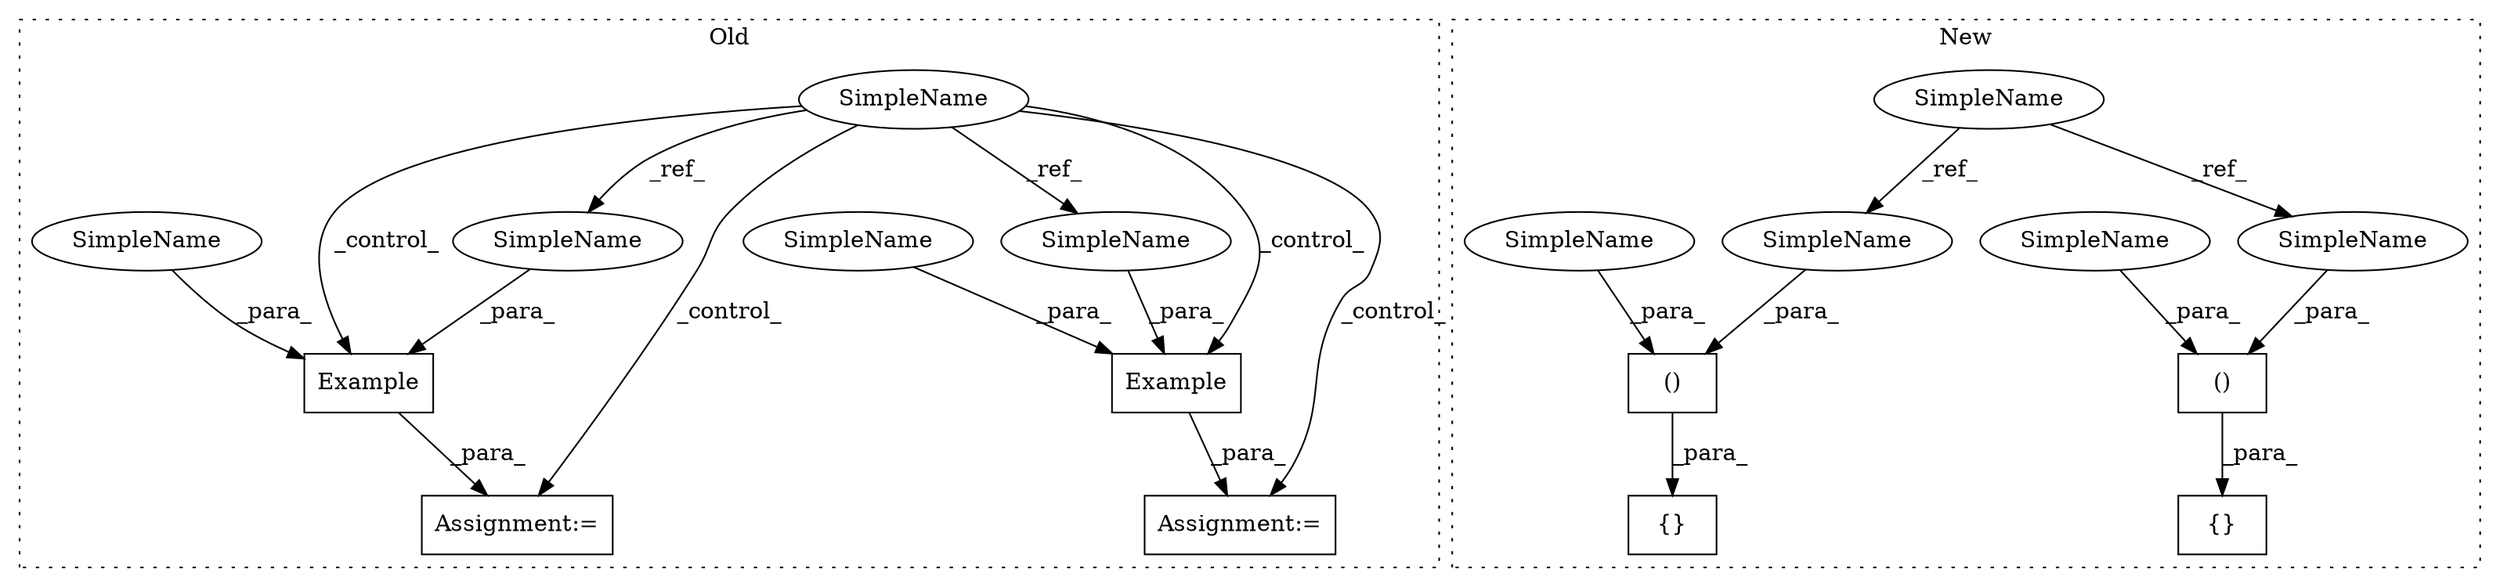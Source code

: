 digraph G {
subgraph cluster0 {
1 [label="Example" a="32" s="11005,11027" l="8,1" shape="box"];
4 [label="Assignment:=" a="7" s="11001" l="1" shape="box"];
8 [label="Example" a="32" s="11078,11100" l="8,1" shape="box"];
9 [label="Assignment:=" a="7" s="11071" l="1" shape="box"];
10 [label="SimpleName" a="42" s="10960" l="5" shape="ellipse"];
13 [label="SimpleName" a="42" s="11095" l="5" shape="ellipse"];
14 [label="SimpleName" a="42" s="11022" l="5" shape="ellipse"];
17 [label="SimpleName" a="42" s="11086" l="8" shape="ellipse"];
18 [label="SimpleName" a="42" s="11013" l="8" shape="ellipse"];
label = "Old";
style="dotted";
}
subgraph cluster1 {
2 [label="{}" a="4" s="6198,6234" l="10,2" shape="box"];
3 [label="()" a="106" s="6208" l="26" shape="box"];
5 [label="()" a="106" s="6290" l="26" shape="box"];
6 [label="{}" a="4" s="6280,6316" l="10,2" shape="box"];
7 [label="SimpleName" a="42" s="6098" l="8" shape="ellipse"];
11 [label="SimpleName" a="42" s="6229" l="5" shape="ellipse"];
12 [label="SimpleName" a="42" s="6311" l="5" shape="ellipse"];
15 [label="SimpleName" a="42" s="6208" l="8" shape="ellipse"];
16 [label="SimpleName" a="42" s="6290" l="8" shape="ellipse"];
label = "New";
style="dotted";
}
1 -> 4 [label="_para_"];
3 -> 2 [label="_para_"];
5 -> 6 [label="_para_"];
7 -> 16 [label="_ref_"];
7 -> 15 [label="_ref_"];
8 -> 9 [label="_para_"];
10 -> 1 [label="_control_"];
10 -> 9 [label="_control_"];
10 -> 13 [label="_ref_"];
10 -> 4 [label="_control_"];
10 -> 8 [label="_control_"];
10 -> 14 [label="_ref_"];
11 -> 3 [label="_para_"];
12 -> 5 [label="_para_"];
13 -> 8 [label="_para_"];
14 -> 1 [label="_para_"];
15 -> 3 [label="_para_"];
16 -> 5 [label="_para_"];
17 -> 8 [label="_para_"];
18 -> 1 [label="_para_"];
}
